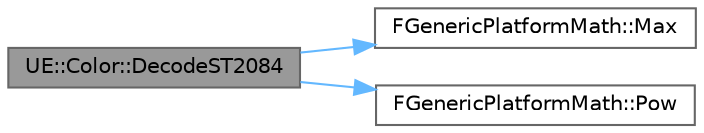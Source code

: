 digraph "UE::Color::DecodeST2084"
{
 // INTERACTIVE_SVG=YES
 // LATEX_PDF_SIZE
  bgcolor="transparent";
  edge [fontname=Helvetica,fontsize=10,labelfontname=Helvetica,labelfontsize=10];
  node [fontname=Helvetica,fontsize=10,shape=box,height=0.2,width=0.4];
  rankdir="LR";
  Node1 [id="Node000001",label="UE::Color::DecodeST2084",height=0.2,width=0.4,color="gray40", fillcolor="grey60", style="filled", fontcolor="black",tooltip="Decode value with a SMPTE ST 2084:2014 encoding."];
  Node1 -> Node2 [id="edge1_Node000001_Node000002",color="steelblue1",style="solid",tooltip=" "];
  Node2 [id="Node000002",label="FGenericPlatformMath::Max",height=0.2,width=0.4,color="grey40", fillcolor="white", style="filled",URL="$dd/d7b/structFGenericPlatformMath.html#af59fafcf9d82c697013c82f8f15a352e",tooltip="Returns higher value in a generic way."];
  Node1 -> Node3 [id="edge2_Node000001_Node000003",color="steelblue1",style="solid",tooltip=" "];
  Node3 [id="Node000003",label="FGenericPlatformMath::Pow",height=0.2,width=0.4,color="grey40", fillcolor="white", style="filled",URL="$dd/d7b/structFGenericPlatformMath.html#ae1081a9a8ec3b03a8c86653f23e807bf",tooltip=" "];
}
